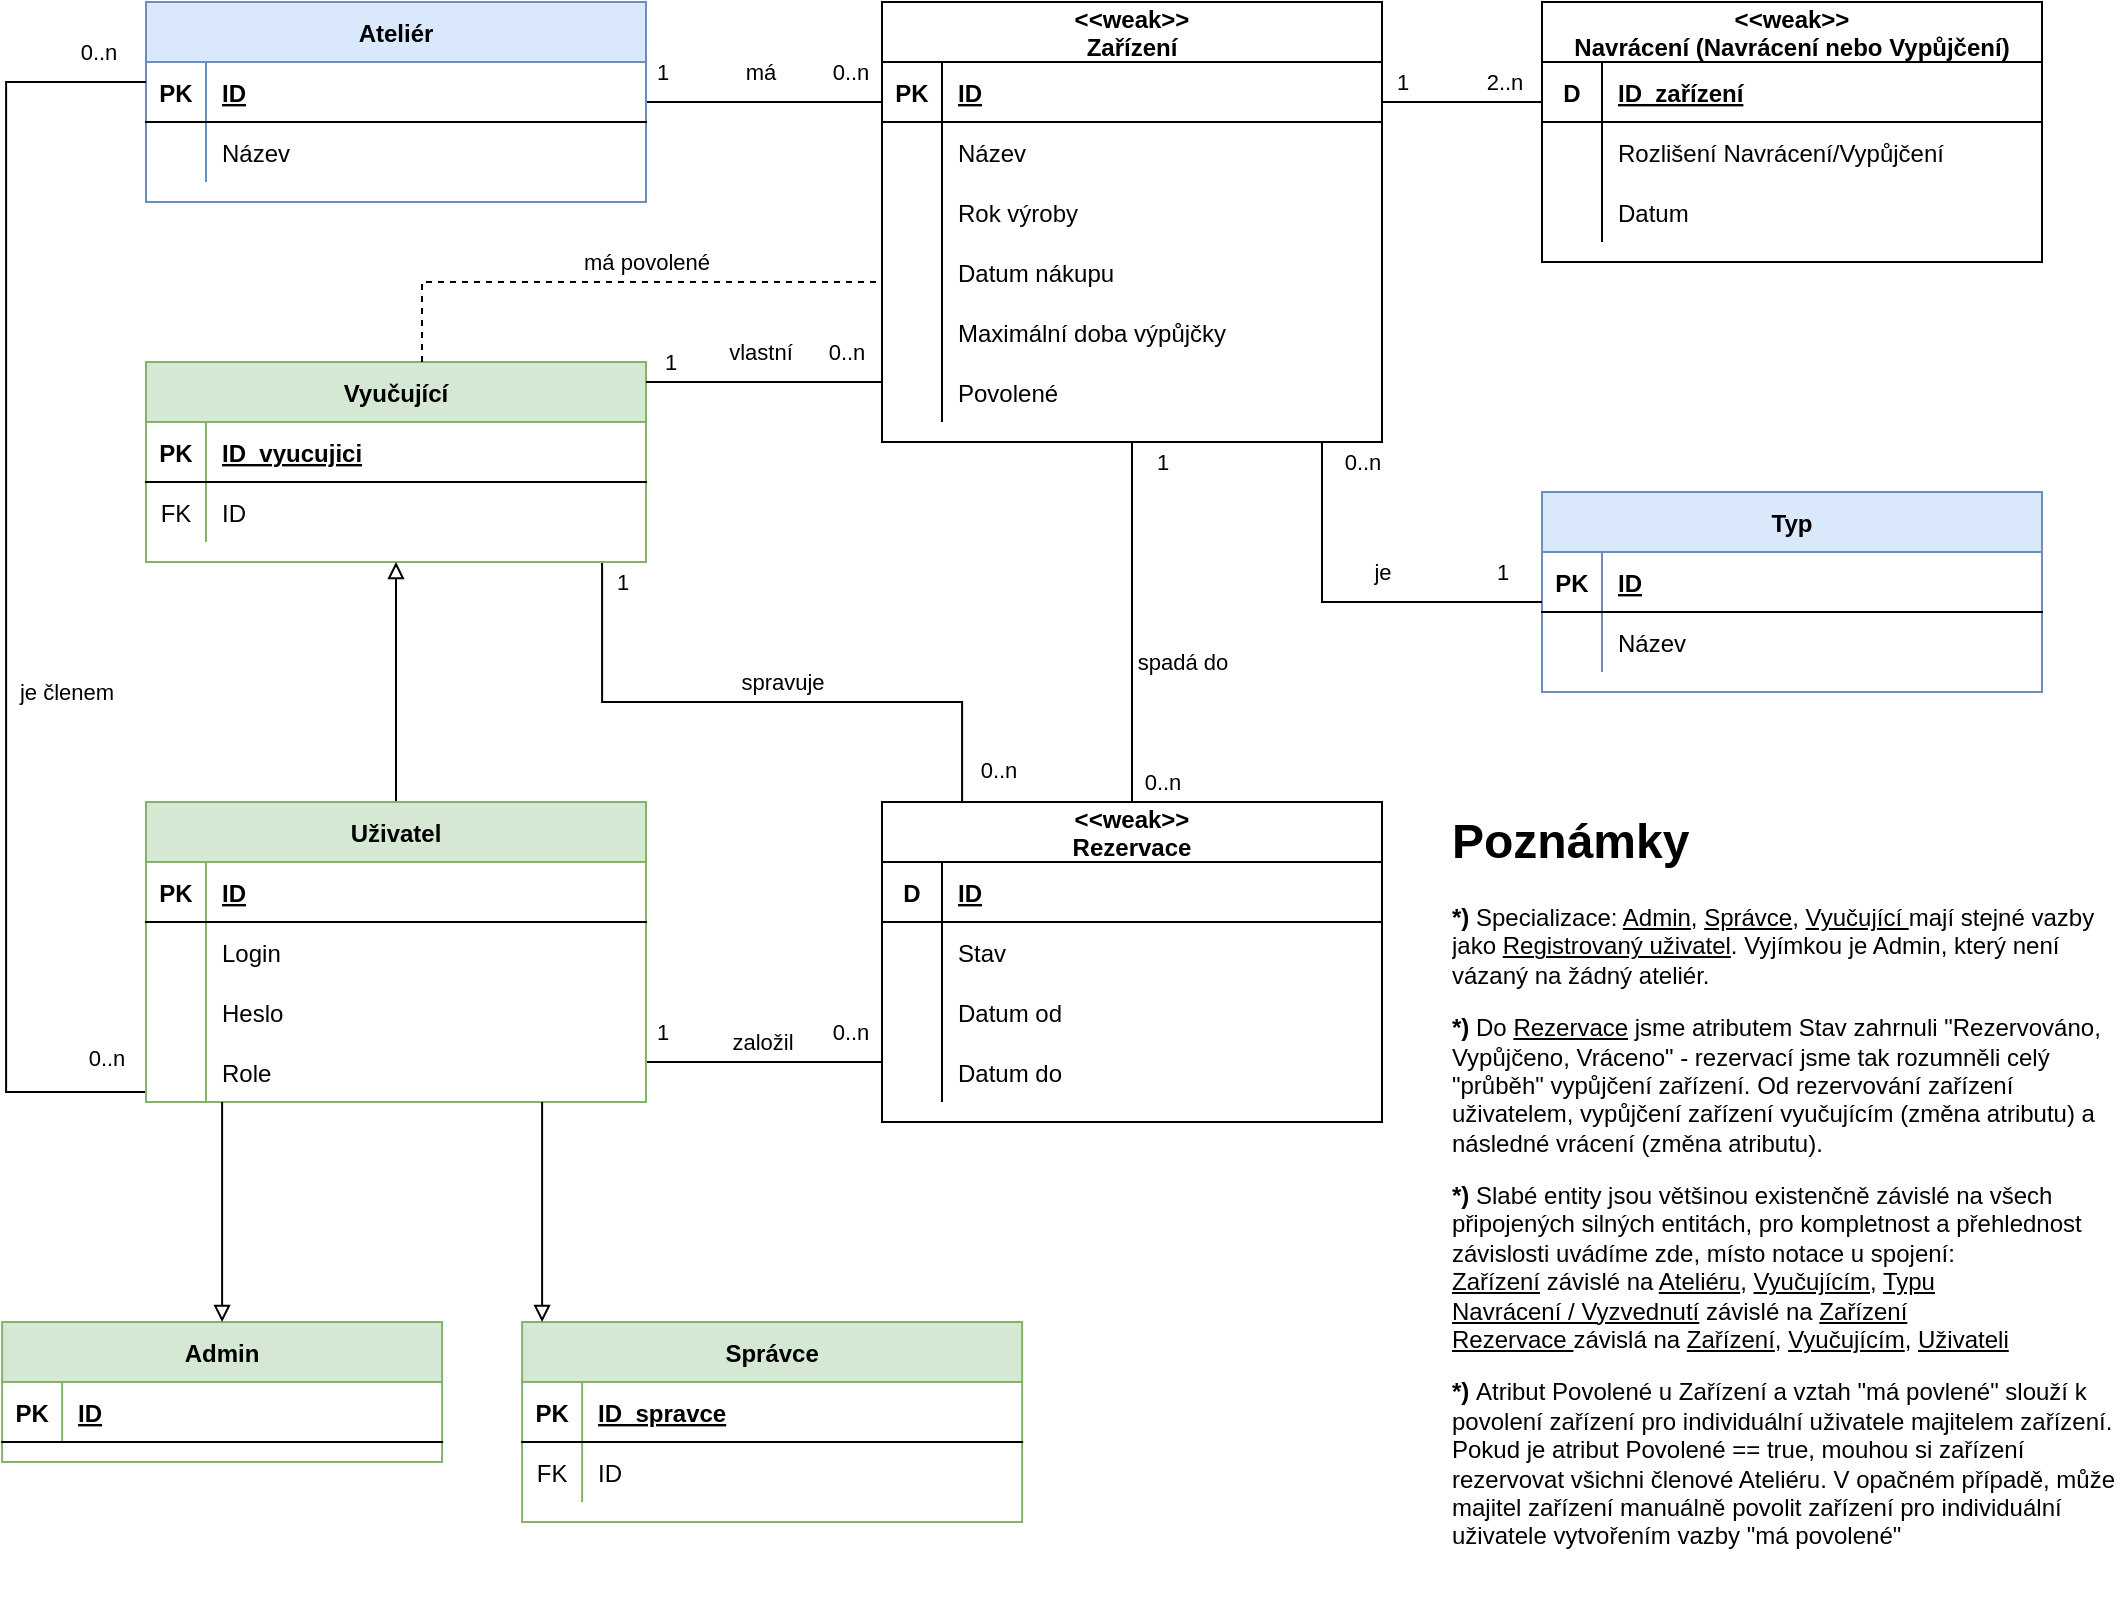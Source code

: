 <mxfile version="20.7.4" type="device" pages="2"><diagram id="R2lEEEUBdFMjLlhIrx00" name="ER Diagram"><mxGraphModel dx="1418" dy="828" grid="1" gridSize="10" guides="1" tooltips="1" connect="1" arrows="1" fold="1" page="1" pageScale="1" pageWidth="1100" pageHeight="850" math="0" shadow="0" extFonts="Permanent Marker^https://fonts.googleapis.com/css?family=Permanent+Marker"><root><mxCell id="0"/><mxCell id="1" parent="0"/><mxCell id="R9z5pihI-R_wJn7ileky-112" style="edgeStyle=orthogonalEdgeStyle;rounded=0;orthogonalLoop=1;jettySize=auto;html=1;exitX=0.5;exitY=1;exitDx=0;exitDy=0;entryX=0.5;entryY=0;entryDx=0;entryDy=0;strokeWidth=1;endArrow=none;endFill=0;" parent="1" source="C-vyLk0tnHw3VtMMgP7b-2" target="R9z5pihI-R_wJn7ileky-101" edge="1"><mxGeometry relative="1" as="geometry"/></mxCell><mxCell id="R9z5pihI-R_wJn7ileky-117" value="0..n" style="edgeLabel;html=1;align=center;verticalAlign=middle;resizable=0;points=[];" parent="R9z5pihI-R_wJn7ileky-112" vertex="1" connectable="0"><mxGeometry x="0.84" y="1" relative="1" as="geometry"><mxPoint x="14" y="4" as="offset"/></mxGeometry></mxCell><mxCell id="R9z5pihI-R_wJn7ileky-118" value="1" style="edgeLabel;html=1;align=center;verticalAlign=middle;resizable=0;points=[];" parent="R9z5pihI-R_wJn7ileky-112" vertex="1" connectable="0"><mxGeometry x="-0.846" y="-2" relative="1" as="geometry"><mxPoint x="17" y="-4" as="offset"/></mxGeometry></mxCell><mxCell id="A_ikiaf4Dx2wkaK_YdPO-51" value="spadá do" style="edgeLabel;html=1;align=center;verticalAlign=middle;resizable=0;points=[];" parent="R9z5pihI-R_wJn7ileky-112" vertex="1" connectable="0"><mxGeometry x="-0.144" y="2" relative="1" as="geometry"><mxPoint x="23" y="33" as="offset"/></mxGeometry></mxCell><mxCell id="C-vyLk0tnHw3VtMMgP7b-2" value="&lt;&lt;weak&gt;&gt;&#10;Zařízení" style="shape=table;startSize=30;container=1;collapsible=1;childLayout=tableLayout;fixedRows=1;rowLines=0;fontStyle=1;align=center;resizeLast=1;" parent="1" vertex="1"><mxGeometry x="460" y="20" width="250" height="220" as="geometry"/></mxCell><mxCell id="C-vyLk0tnHw3VtMMgP7b-3" value="" style="shape=partialRectangle;collapsible=0;dropTarget=0;pointerEvents=0;fillColor=none;points=[[0,0.5],[1,0.5]];portConstraint=eastwest;top=0;left=0;right=0;bottom=1;" parent="C-vyLk0tnHw3VtMMgP7b-2" vertex="1"><mxGeometry y="30" width="250" height="30" as="geometry"/></mxCell><mxCell id="C-vyLk0tnHw3VtMMgP7b-4" value="PK" style="shape=partialRectangle;overflow=hidden;connectable=0;fillColor=none;top=0;left=0;bottom=0;right=0;fontStyle=1;" parent="C-vyLk0tnHw3VtMMgP7b-3" vertex="1"><mxGeometry width="30" height="30" as="geometry"><mxRectangle width="30" height="30" as="alternateBounds"/></mxGeometry></mxCell><mxCell id="C-vyLk0tnHw3VtMMgP7b-5" value="ID" style="shape=partialRectangle;overflow=hidden;connectable=0;fillColor=none;top=0;left=0;bottom=0;right=0;align=left;spacingLeft=6;fontStyle=5;" parent="C-vyLk0tnHw3VtMMgP7b-3" vertex="1"><mxGeometry x="30" width="220" height="30" as="geometry"><mxRectangle width="220" height="30" as="alternateBounds"/></mxGeometry></mxCell><mxCell id="C-vyLk0tnHw3VtMMgP7b-6" value="" style="shape=partialRectangle;collapsible=0;dropTarget=0;pointerEvents=0;fillColor=none;points=[[0,0.5],[1,0.5]];portConstraint=eastwest;top=0;left=0;right=0;bottom=0;" parent="C-vyLk0tnHw3VtMMgP7b-2" vertex="1"><mxGeometry y="60" width="250" height="30" as="geometry"/></mxCell><mxCell id="C-vyLk0tnHw3VtMMgP7b-7" value="" style="shape=partialRectangle;overflow=hidden;connectable=0;fillColor=none;top=0;left=0;bottom=0;right=0;" parent="C-vyLk0tnHw3VtMMgP7b-6" vertex="1"><mxGeometry width="30" height="30" as="geometry"><mxRectangle width="30" height="30" as="alternateBounds"/></mxGeometry></mxCell><mxCell id="C-vyLk0tnHw3VtMMgP7b-8" value="Název" style="shape=partialRectangle;overflow=hidden;connectable=0;fillColor=none;top=0;left=0;bottom=0;right=0;align=left;spacingLeft=6;" parent="C-vyLk0tnHw3VtMMgP7b-6" vertex="1"><mxGeometry x="30" width="220" height="30" as="geometry"><mxRectangle width="220" height="30" as="alternateBounds"/></mxGeometry></mxCell><mxCell id="R9z5pihI-R_wJn7ileky-7" value="" style="shape=partialRectangle;collapsible=0;dropTarget=0;pointerEvents=0;fillColor=none;points=[[0,0.5],[1,0.5]];portConstraint=eastwest;top=0;left=0;right=0;bottom=0;" parent="C-vyLk0tnHw3VtMMgP7b-2" vertex="1"><mxGeometry y="90" width="250" height="30" as="geometry"/></mxCell><mxCell id="R9z5pihI-R_wJn7ileky-8" value="" style="shape=partialRectangle;overflow=hidden;connectable=0;fillColor=none;top=0;left=0;bottom=0;right=0;" parent="R9z5pihI-R_wJn7ileky-7" vertex="1"><mxGeometry width="30" height="30" as="geometry"><mxRectangle width="30" height="30" as="alternateBounds"/></mxGeometry></mxCell><mxCell id="R9z5pihI-R_wJn7ileky-9" value="Rok výroby" style="shape=partialRectangle;overflow=hidden;connectable=0;fillColor=none;top=0;left=0;bottom=0;right=0;align=left;spacingLeft=6;" parent="R9z5pihI-R_wJn7ileky-7" vertex="1"><mxGeometry x="30" width="220" height="30" as="geometry"><mxRectangle width="220" height="30" as="alternateBounds"/></mxGeometry></mxCell><mxCell id="R9z5pihI-R_wJn7ileky-10" value="" style="shape=partialRectangle;collapsible=0;dropTarget=0;pointerEvents=0;fillColor=none;points=[[0,0.5],[1,0.5]];portConstraint=eastwest;top=0;left=0;right=0;bottom=0;" parent="C-vyLk0tnHw3VtMMgP7b-2" vertex="1"><mxGeometry y="120" width="250" height="30" as="geometry"/></mxCell><mxCell id="R9z5pihI-R_wJn7ileky-11" value="" style="shape=partialRectangle;overflow=hidden;connectable=0;fillColor=none;top=0;left=0;bottom=0;right=0;" parent="R9z5pihI-R_wJn7ileky-10" vertex="1"><mxGeometry width="30" height="30" as="geometry"><mxRectangle width="30" height="30" as="alternateBounds"/></mxGeometry></mxCell><mxCell id="R9z5pihI-R_wJn7ileky-12" value="Datum nákupu" style="shape=partialRectangle;overflow=hidden;connectable=0;fillColor=none;top=0;left=0;bottom=0;right=0;align=left;spacingLeft=6;" parent="R9z5pihI-R_wJn7ileky-10" vertex="1"><mxGeometry x="30" width="220" height="30" as="geometry"><mxRectangle width="220" height="30" as="alternateBounds"/></mxGeometry></mxCell><mxCell id="R9z5pihI-R_wJn7ileky-34" value="" style="shape=partialRectangle;collapsible=0;dropTarget=0;pointerEvents=0;fillColor=none;points=[[0,0.5],[1,0.5]];portConstraint=eastwest;top=0;left=0;right=0;bottom=0;" parent="C-vyLk0tnHw3VtMMgP7b-2" vertex="1"><mxGeometry y="150" width="250" height="30" as="geometry"/></mxCell><mxCell id="R9z5pihI-R_wJn7ileky-35" value="" style="shape=partialRectangle;overflow=hidden;connectable=0;fillColor=none;top=0;left=0;bottom=0;right=0;" parent="R9z5pihI-R_wJn7ileky-34" vertex="1"><mxGeometry width="30" height="30" as="geometry"><mxRectangle width="30" height="30" as="alternateBounds"/></mxGeometry></mxCell><mxCell id="R9z5pihI-R_wJn7ileky-36" value="Maximální doba výpůjčky" style="shape=partialRectangle;overflow=hidden;connectable=0;fillColor=none;top=0;left=0;bottom=0;right=0;align=left;spacingLeft=6;" parent="R9z5pihI-R_wJn7ileky-34" vertex="1"><mxGeometry x="30" width="220" height="30" as="geometry"><mxRectangle width="220" height="30" as="alternateBounds"/></mxGeometry></mxCell><mxCell id="HppUXb-gnlC_yxUklOdy-4" value="" style="shape=partialRectangle;collapsible=0;dropTarget=0;pointerEvents=0;fillColor=none;points=[[0,0.5],[1,0.5]];portConstraint=eastwest;top=0;left=0;right=0;bottom=0;" parent="C-vyLk0tnHw3VtMMgP7b-2" vertex="1"><mxGeometry y="180" width="250" height="30" as="geometry"/></mxCell><mxCell id="HppUXb-gnlC_yxUklOdy-5" value="" style="shape=partialRectangle;overflow=hidden;connectable=0;fillColor=none;top=0;left=0;bottom=0;right=0;" parent="HppUXb-gnlC_yxUklOdy-4" vertex="1"><mxGeometry width="30" height="30" as="geometry"><mxRectangle width="30" height="30" as="alternateBounds"/></mxGeometry></mxCell><mxCell id="HppUXb-gnlC_yxUklOdy-6" value="Povolené" style="shape=partialRectangle;overflow=hidden;connectable=0;fillColor=none;top=0;left=0;bottom=0;right=0;align=left;spacingLeft=6;" parent="HppUXb-gnlC_yxUklOdy-4" vertex="1"><mxGeometry x="30" width="220" height="30" as="geometry"><mxRectangle width="220" height="30" as="alternateBounds"/></mxGeometry></mxCell><mxCell id="C-vyLk0tnHw3VtMMgP7b-13" value="Typ" style="shape=table;startSize=30;container=1;collapsible=1;childLayout=tableLayout;fixedRows=1;rowLines=0;fontStyle=1;align=center;resizeLast=1;fillColor=#dae8fc;strokeColor=#6c8ebf;" parent="1" vertex="1"><mxGeometry x="790" y="265" width="250" height="100" as="geometry"/></mxCell><mxCell id="C-vyLk0tnHw3VtMMgP7b-14" value="" style="shape=partialRectangle;collapsible=0;dropTarget=0;pointerEvents=0;fillColor=none;points=[[0,0.5],[1,0.5]];portConstraint=eastwest;top=0;left=0;right=0;bottom=1;" parent="C-vyLk0tnHw3VtMMgP7b-13" vertex="1"><mxGeometry y="30" width="250" height="30" as="geometry"/></mxCell><mxCell id="C-vyLk0tnHw3VtMMgP7b-15" value="PK" style="shape=partialRectangle;overflow=hidden;connectable=0;fillColor=none;top=0;left=0;bottom=0;right=0;fontStyle=1;" parent="C-vyLk0tnHw3VtMMgP7b-14" vertex="1"><mxGeometry width="30" height="30" as="geometry"><mxRectangle width="30" height="30" as="alternateBounds"/></mxGeometry></mxCell><mxCell id="C-vyLk0tnHw3VtMMgP7b-16" value="ID" style="shape=partialRectangle;overflow=hidden;connectable=0;fillColor=none;top=0;left=0;bottom=0;right=0;align=left;spacingLeft=6;fontStyle=5;" parent="C-vyLk0tnHw3VtMMgP7b-14" vertex="1"><mxGeometry x="30" width="220" height="30" as="geometry"><mxRectangle width="220" height="30" as="alternateBounds"/></mxGeometry></mxCell><mxCell id="C-vyLk0tnHw3VtMMgP7b-17" value="" style="shape=partialRectangle;collapsible=0;dropTarget=0;pointerEvents=0;fillColor=none;points=[[0,0.5],[1,0.5]];portConstraint=eastwest;top=0;left=0;right=0;bottom=0;" parent="C-vyLk0tnHw3VtMMgP7b-13" vertex="1"><mxGeometry y="60" width="250" height="30" as="geometry"/></mxCell><mxCell id="C-vyLk0tnHw3VtMMgP7b-18" value="" style="shape=partialRectangle;overflow=hidden;connectable=0;fillColor=none;top=0;left=0;bottom=0;right=0;" parent="C-vyLk0tnHw3VtMMgP7b-17" vertex="1"><mxGeometry width="30" height="30" as="geometry"><mxRectangle width="30" height="30" as="alternateBounds"/></mxGeometry></mxCell><mxCell id="C-vyLk0tnHw3VtMMgP7b-19" value="Název" style="shape=partialRectangle;overflow=hidden;connectable=0;fillColor=none;top=0;left=0;bottom=0;right=0;align=left;spacingLeft=6;" parent="C-vyLk0tnHw3VtMMgP7b-17" vertex="1"><mxGeometry x="30" width="220" height="30" as="geometry"><mxRectangle width="220" height="30" as="alternateBounds"/></mxGeometry></mxCell><mxCell id="R9z5pihI-R_wJn7ileky-62" style="edgeStyle=orthogonalEdgeStyle;rounded=0;orthogonalLoop=1;jettySize=auto;html=1;endArrow=none;endFill=0;" parent="1" source="C-vyLk0tnHw3VtMMgP7b-23" target="C-vyLk0tnHw3VtMMgP7b-2" edge="1"><mxGeometry relative="1" as="geometry"><Array as="points"><mxPoint x="460.06" y="70"/><mxPoint x="460.06" y="70"/></Array></mxGeometry></mxCell><mxCell id="R9z5pihI-R_wJn7ileky-63" value="má" style="edgeLabel;html=1;align=center;verticalAlign=middle;resizable=0;points=[];" parent="R9z5pihI-R_wJn7ileky-62" vertex="1" connectable="0"><mxGeometry x="-0.172" y="1" relative="1" as="geometry"><mxPoint x="8" y="-14" as="offset"/></mxGeometry></mxCell><mxCell id="R9z5pihI-R_wJn7ileky-64" value="1" style="edgeLabel;html=1;align=center;verticalAlign=middle;resizable=0;points=[];" parent="R9z5pihI-R_wJn7ileky-62" vertex="1" connectable="0"><mxGeometry x="-0.867" y="-1" relative="1" as="geometry"><mxPoint y="-16" as="offset"/></mxGeometry></mxCell><mxCell id="R9z5pihI-R_wJn7ileky-65" value="0..n" style="edgeLabel;html=1;align=center;verticalAlign=middle;resizable=0;points=[];" parent="R9z5pihI-R_wJn7ileky-62" vertex="1" connectable="0"><mxGeometry x="0.856" relative="1" as="geometry"><mxPoint x="-8" y="-15" as="offset"/></mxGeometry></mxCell><mxCell id="C-vyLk0tnHw3VtMMgP7b-23" value="Ateliér" style="shape=table;startSize=30;container=1;collapsible=1;childLayout=tableLayout;fixedRows=1;rowLines=0;fontStyle=1;align=center;resizeLast=1;fillColor=#dae8fc;strokeColor=#6c8ebf;" parent="1" vertex="1"><mxGeometry x="92" y="20" width="250" height="100" as="geometry"/></mxCell><mxCell id="C-vyLk0tnHw3VtMMgP7b-24" value="" style="shape=partialRectangle;collapsible=0;dropTarget=0;pointerEvents=0;fillColor=none;points=[[0,0.5],[1,0.5]];portConstraint=eastwest;top=0;left=0;right=0;bottom=1;" parent="C-vyLk0tnHw3VtMMgP7b-23" vertex="1"><mxGeometry y="30" width="250" height="30" as="geometry"/></mxCell><mxCell id="C-vyLk0tnHw3VtMMgP7b-25" value="PK" style="shape=partialRectangle;overflow=hidden;connectable=0;fillColor=none;top=0;left=0;bottom=0;right=0;fontStyle=1;" parent="C-vyLk0tnHw3VtMMgP7b-24" vertex="1"><mxGeometry width="30" height="30" as="geometry"><mxRectangle width="30" height="30" as="alternateBounds"/></mxGeometry></mxCell><mxCell id="C-vyLk0tnHw3VtMMgP7b-26" value="ID" style="shape=partialRectangle;overflow=hidden;connectable=0;fillColor=none;top=0;left=0;bottom=0;right=0;align=left;spacingLeft=6;fontStyle=5;" parent="C-vyLk0tnHw3VtMMgP7b-24" vertex="1"><mxGeometry x="30" width="220" height="30" as="geometry"><mxRectangle width="220" height="30" as="alternateBounds"/></mxGeometry></mxCell><mxCell id="C-vyLk0tnHw3VtMMgP7b-27" value="" style="shape=partialRectangle;collapsible=0;dropTarget=0;pointerEvents=0;fillColor=none;points=[[0,0.5],[1,0.5]];portConstraint=eastwest;top=0;left=0;right=0;bottom=0;" parent="C-vyLk0tnHw3VtMMgP7b-23" vertex="1"><mxGeometry y="60" width="250" height="30" as="geometry"/></mxCell><mxCell id="C-vyLk0tnHw3VtMMgP7b-28" value="" style="shape=partialRectangle;overflow=hidden;connectable=0;fillColor=none;top=0;left=0;bottom=0;right=0;" parent="C-vyLk0tnHw3VtMMgP7b-27" vertex="1"><mxGeometry width="30" height="30" as="geometry"><mxRectangle width="30" height="30" as="alternateBounds"/></mxGeometry></mxCell><mxCell id="C-vyLk0tnHw3VtMMgP7b-29" value="Název" style="shape=partialRectangle;overflow=hidden;connectable=0;fillColor=none;top=0;left=0;bottom=0;right=0;align=left;spacingLeft=6;" parent="C-vyLk0tnHw3VtMMgP7b-27" vertex="1"><mxGeometry x="30" width="220" height="30" as="geometry"><mxRectangle width="220" height="30" as="alternateBounds"/></mxGeometry></mxCell><mxCell id="R9z5pihI-R_wJn7ileky-119" style="edgeStyle=orthogonalEdgeStyle;rounded=0;orthogonalLoop=1;jettySize=auto;html=1;strokeWidth=1;endArrow=none;endFill=0;" parent="1" source="A_ikiaf4Dx2wkaK_YdPO-13" target="C-vyLk0tnHw3VtMMgP7b-23" edge="1"><mxGeometry relative="1" as="geometry"><Array as="points"><mxPoint x="22.06" y="565"/><mxPoint x="22.06" y="60"/></Array></mxGeometry></mxCell><mxCell id="R9z5pihI-R_wJn7ileky-128" value="&lt;div style=&quot;text-align: start;&quot;&gt;&lt;font face=&quot;monospace&quot; color=&quot;rgba(0, 0, 0, 0)&quot;&gt;&lt;span style=&quot;font-size: 0px; background-color: rgb(251, 251, 251);&quot;&gt;je&amp;nbsp;&lt;/span&gt;&lt;/font&gt;&lt;/div&gt;" style="edgeLabel;html=1;align=center;verticalAlign=middle;resizable=0;points=[];" parent="R9z5pihI-R_wJn7ileky-119" vertex="1" connectable="0"><mxGeometry x="-0.454" y="2" relative="1" as="geometry"><mxPoint as="offset"/></mxGeometry></mxCell><mxCell id="R9z5pihI-R_wJn7ileky-129" value="je členem" style="edgeLabel;html=1;align=center;verticalAlign=middle;resizable=0;points=[];" parent="R9z5pihI-R_wJn7ileky-119" vertex="1" connectable="0"><mxGeometry x="-0.469" y="-1" relative="1" as="geometry"><mxPoint x="29" y="-99" as="offset"/></mxGeometry></mxCell><mxCell id="R9z5pihI-R_wJn7ileky-130" value="0..n" style="edgeLabel;html=1;align=center;verticalAlign=middle;resizable=0;points=[];" parent="R9z5pihI-R_wJn7ileky-119" vertex="1" connectable="0"><mxGeometry x="0.915" y="1" relative="1" as="geometry"><mxPoint x="3" y="-14" as="offset"/></mxGeometry></mxCell><mxCell id="R9z5pihI-R_wJn7ileky-132" value="0..n" style="edgeLabel;html=1;align=center;verticalAlign=middle;resizable=0;points=[];" parent="R9z5pihI-R_wJn7ileky-119" vertex="1" connectable="0"><mxGeometry x="-0.953" y="-2" relative="1" as="geometry"><mxPoint x="-5" y="-15" as="offset"/></mxGeometry></mxCell><mxCell id="R9z5pihI-R_wJn7ileky-66" style="edgeStyle=orthogonalEdgeStyle;rounded=0;orthogonalLoop=1;jettySize=auto;html=1;endArrow=none;endFill=0;" parent="1" source="C-vyLk0tnHw3VtMMgP7b-2" target="C-vyLk0tnHw3VtMMgP7b-13" edge="1"><mxGeometry relative="1" as="geometry"><Array as="points"><mxPoint x="680" y="320"/></Array></mxGeometry></mxCell><mxCell id="R9z5pihI-R_wJn7ileky-67" value="je" style="edgeLabel;html=1;align=center;verticalAlign=middle;resizable=0;points=[];" parent="R9z5pihI-R_wJn7ileky-66" vertex="1" connectable="0"><mxGeometry x="0.267" y="1" relative="1" as="geometry"><mxPoint x="-11" y="-14" as="offset"/></mxGeometry></mxCell><mxCell id="R9z5pihI-R_wJn7ileky-68" value="0..n" style="edgeLabel;html=1;align=center;verticalAlign=middle;resizable=0;points=[];" parent="R9z5pihI-R_wJn7ileky-66" vertex="1" connectable="0"><mxGeometry x="-0.88" y="1" relative="1" as="geometry"><mxPoint x="19" y="-2" as="offset"/></mxGeometry></mxCell><mxCell id="R9z5pihI-R_wJn7ileky-69" value="1" style="edgeLabel;html=1;align=center;verticalAlign=middle;resizable=0;points=[];" parent="R9z5pihI-R_wJn7ileky-66" vertex="1" connectable="0"><mxGeometry x="0.672" y="1" relative="1" as="geometry"><mxPoint x="11" y="-14" as="offset"/></mxGeometry></mxCell><mxCell id="R9z5pihI-R_wJn7ileky-113" style="edgeStyle=orthogonalEdgeStyle;rounded=0;orthogonalLoop=1;jettySize=auto;html=1;strokeWidth=1;endArrow=none;endFill=0;" parent="1" source="R9z5pihI-R_wJn7ileky-71" target="R9z5pihI-R_wJn7ileky-101" edge="1"><mxGeometry relative="1" as="geometry"><Array as="points"><mxPoint x="320.06" y="370"/><mxPoint x="500.06" y="370"/></Array></mxGeometry></mxCell><mxCell id="R9z5pihI-R_wJn7ileky-114" value="spravuje" style="edgeLabel;html=1;align=center;verticalAlign=middle;resizable=0;points=[];" parent="R9z5pihI-R_wJn7ileky-113" vertex="1" connectable="0"><mxGeometry x="-0.04" y="-1" relative="1" as="geometry"><mxPoint x="16" y="-11" as="offset"/></mxGeometry></mxCell><mxCell id="R9z5pihI-R_wJn7ileky-115" value="1" style="edgeLabel;html=1;align=center;verticalAlign=middle;resizable=0;points=[];" parent="R9z5pihI-R_wJn7ileky-113" vertex="1" connectable="0"><mxGeometry x="-0.943" y="1" relative="1" as="geometry"><mxPoint x="9" y="1" as="offset"/></mxGeometry></mxCell><mxCell id="R9z5pihI-R_wJn7ileky-116" value="0..n" style="edgeLabel;html=1;align=center;verticalAlign=middle;resizable=0;points=[];" parent="R9z5pihI-R_wJn7ileky-113" vertex="1" connectable="0"><mxGeometry x="0.962" relative="1" as="geometry"><mxPoint x="18" y="-11" as="offset"/></mxGeometry></mxCell><mxCell id="R9z5pihI-R_wJn7ileky-71" value="Vyučující" style="shape=table;startSize=30;container=1;collapsible=1;childLayout=tableLayout;fixedRows=1;rowLines=0;fontStyle=1;align=center;resizeLast=1;fillColor=#d5e8d4;strokeColor=#82b366;" parent="1" vertex="1"><mxGeometry x="92" y="200" width="250" height="100" as="geometry"/></mxCell><mxCell id="R9z5pihI-R_wJn7ileky-72" value="" style="shape=partialRectangle;collapsible=0;dropTarget=0;pointerEvents=0;fillColor=none;points=[[0,0.5],[1,0.5]];portConstraint=eastwest;top=0;left=0;right=0;bottom=1;" parent="R9z5pihI-R_wJn7ileky-71" vertex="1"><mxGeometry y="30" width="250" height="30" as="geometry"/></mxCell><mxCell id="R9z5pihI-R_wJn7ileky-73" value="PK" style="shape=partialRectangle;overflow=hidden;connectable=0;fillColor=none;top=0;left=0;bottom=0;right=0;fontStyle=1;" parent="R9z5pihI-R_wJn7ileky-72" vertex="1"><mxGeometry width="30" height="30" as="geometry"><mxRectangle width="30" height="30" as="alternateBounds"/></mxGeometry></mxCell><mxCell id="R9z5pihI-R_wJn7ileky-74" value="ID_vyucujici" style="shape=partialRectangle;overflow=hidden;connectable=0;fillColor=none;top=0;left=0;bottom=0;right=0;align=left;spacingLeft=6;fontStyle=5;" parent="R9z5pihI-R_wJn7ileky-72" vertex="1"><mxGeometry x="30" width="220" height="30" as="geometry"><mxRectangle width="220" height="30" as="alternateBounds"/></mxGeometry></mxCell><mxCell id="A_ikiaf4Dx2wkaK_YdPO-17" value="" style="shape=partialRectangle;collapsible=0;dropTarget=0;pointerEvents=0;fillColor=none;points=[[0,0.5],[1,0.5]];portConstraint=eastwest;top=0;left=0;right=0;bottom=0;" parent="R9z5pihI-R_wJn7ileky-71" vertex="1"><mxGeometry y="60" width="250" height="30" as="geometry"/></mxCell><mxCell id="A_ikiaf4Dx2wkaK_YdPO-18" value="FK" style="shape=partialRectangle;overflow=hidden;connectable=0;fillColor=none;top=0;left=0;bottom=0;right=0;" parent="A_ikiaf4Dx2wkaK_YdPO-17" vertex="1"><mxGeometry width="30" height="30" as="geometry"><mxRectangle width="30" height="30" as="alternateBounds"/></mxGeometry></mxCell><mxCell id="A_ikiaf4Dx2wkaK_YdPO-19" value="ID" style="shape=partialRectangle;overflow=hidden;connectable=0;fillColor=none;top=0;left=0;bottom=0;right=0;align=left;spacingLeft=6;" parent="A_ikiaf4Dx2wkaK_YdPO-17" vertex="1"><mxGeometry x="30" width="220" height="30" as="geometry"><mxRectangle width="220" height="30" as="alternateBounds"/></mxGeometry></mxCell><mxCell id="R9z5pihI-R_wJn7ileky-85" style="edgeStyle=orthogonalEdgeStyle;rounded=0;orthogonalLoop=1;jettySize=auto;html=1;endArrow=block;endFill=0;strokeWidth=1;" parent="1" source="A_ikiaf4Dx2wkaK_YdPO-13" target="R9z5pihI-R_wJn7ileky-71" edge="1"><mxGeometry x="-1" y="115" relative="1" as="geometry"><mxPoint x="227" y="595" as="sourcePoint"/><mxPoint x="227" y="545" as="targetPoint"/><mxPoint x="105" y="115" as="offset"/></mxGeometry></mxCell><mxCell id="R9z5pihI-R_wJn7ileky-86" style="edgeStyle=orthogonalEdgeStyle;rounded=0;orthogonalLoop=1;jettySize=auto;html=1;strokeWidth=1;endArrow=none;endFill=0;" parent="1" source="R9z5pihI-R_wJn7ileky-71" target="C-vyLk0tnHw3VtMMgP7b-2" edge="1"><mxGeometry relative="1" as="geometry"><Array as="points"><mxPoint x="450.06" y="210"/><mxPoint x="450.06" y="210"/></Array></mxGeometry></mxCell><mxCell id="R9z5pihI-R_wJn7ileky-87" value="vlastní" style="edgeLabel;html=1;align=center;verticalAlign=middle;resizable=0;points=[];" parent="R9z5pihI-R_wJn7ileky-86" vertex="1" connectable="0"><mxGeometry x="0.131" relative="1" as="geometry"><mxPoint x="-10" y="-15" as="offset"/></mxGeometry></mxCell><mxCell id="R9z5pihI-R_wJn7ileky-88" value="0..n" style="edgeLabel;html=1;align=center;verticalAlign=middle;resizable=0;points=[];" parent="R9z5pihI-R_wJn7ileky-86" vertex="1" connectable="0"><mxGeometry x="0.835" relative="1" as="geometry"><mxPoint x="-9" y="-15" as="offset"/></mxGeometry></mxCell><mxCell id="R9z5pihI-R_wJn7ileky-89" value="1" style="edgeLabel;html=1;align=center;verticalAlign=middle;resizable=0;points=[];" parent="R9z5pihI-R_wJn7ileky-86" vertex="1" connectable="0"><mxGeometry x="-0.883" y="2" relative="1" as="geometry"><mxPoint x="5" y="-8" as="offset"/></mxGeometry></mxCell><mxCell id="R9z5pihI-R_wJn7ileky-101" value="&lt;&lt;weak&gt;&gt;&#10;Rezervace" style="shape=table;startSize=30;container=1;collapsible=1;childLayout=tableLayout;fixedRows=1;rowLines=0;fontStyle=1;align=center;resizeLast=1;" parent="1" vertex="1"><mxGeometry x="460" y="420" width="250" height="160" as="geometry"/></mxCell><mxCell id="R9z5pihI-R_wJn7ileky-102" value="" style="shape=partialRectangle;collapsible=0;dropTarget=0;pointerEvents=0;fillColor=none;points=[[0,0.5],[1,0.5]];portConstraint=eastwest;top=0;left=0;right=0;bottom=1;" parent="R9z5pihI-R_wJn7ileky-101" vertex="1"><mxGeometry y="30" width="250" height="30" as="geometry"/></mxCell><mxCell id="R9z5pihI-R_wJn7ileky-103" value="D" style="shape=partialRectangle;overflow=hidden;connectable=0;fillColor=none;top=0;left=0;bottom=0;right=0;fontStyle=1;" parent="R9z5pihI-R_wJn7ileky-102" vertex="1"><mxGeometry width="30" height="30" as="geometry"><mxRectangle width="30" height="30" as="alternateBounds"/></mxGeometry></mxCell><mxCell id="R9z5pihI-R_wJn7ileky-104" value="ID" style="shape=partialRectangle;overflow=hidden;connectable=0;fillColor=none;top=0;left=0;bottom=0;right=0;align=left;spacingLeft=6;fontStyle=5;" parent="R9z5pihI-R_wJn7ileky-102" vertex="1"><mxGeometry x="30" width="220" height="30" as="geometry"><mxRectangle width="220" height="30" as="alternateBounds"/></mxGeometry></mxCell><mxCell id="R9z5pihI-R_wJn7ileky-105" value="" style="shape=partialRectangle;collapsible=0;dropTarget=0;pointerEvents=0;fillColor=none;points=[[0,0.5],[1,0.5]];portConstraint=eastwest;top=0;left=0;right=0;bottom=0;" parent="R9z5pihI-R_wJn7ileky-101" vertex="1"><mxGeometry y="60" width="250" height="30" as="geometry"/></mxCell><mxCell id="R9z5pihI-R_wJn7ileky-106" value="" style="shape=partialRectangle;overflow=hidden;connectable=0;fillColor=none;top=0;left=0;bottom=0;right=0;" parent="R9z5pihI-R_wJn7ileky-105" vertex="1"><mxGeometry width="30" height="30" as="geometry"><mxRectangle width="30" height="30" as="alternateBounds"/></mxGeometry></mxCell><mxCell id="R9z5pihI-R_wJn7ileky-107" value="Stav" style="shape=partialRectangle;overflow=hidden;connectable=0;fillColor=none;top=0;left=0;bottom=0;right=0;align=left;spacingLeft=6;" parent="R9z5pihI-R_wJn7ileky-105" vertex="1"><mxGeometry x="30" width="220" height="30" as="geometry"><mxRectangle width="220" height="30" as="alternateBounds"/></mxGeometry></mxCell><mxCell id="R9z5pihI-R_wJn7ileky-133" value="" style="shape=partialRectangle;collapsible=0;dropTarget=0;pointerEvents=0;fillColor=none;points=[[0,0.5],[1,0.5]];portConstraint=eastwest;top=0;left=0;right=0;bottom=0;" parent="R9z5pihI-R_wJn7ileky-101" vertex="1"><mxGeometry y="90" width="250" height="30" as="geometry"/></mxCell><mxCell id="R9z5pihI-R_wJn7ileky-134" value="" style="shape=partialRectangle;overflow=hidden;connectable=0;fillColor=none;top=0;left=0;bottom=0;right=0;" parent="R9z5pihI-R_wJn7ileky-133" vertex="1"><mxGeometry width="30" height="30" as="geometry"><mxRectangle width="30" height="30" as="alternateBounds"/></mxGeometry></mxCell><mxCell id="R9z5pihI-R_wJn7ileky-135" value="Datum od" style="shape=partialRectangle;overflow=hidden;connectable=0;fillColor=none;top=0;left=0;bottom=0;right=0;align=left;spacingLeft=6;" parent="R9z5pihI-R_wJn7ileky-133" vertex="1"><mxGeometry x="30" width="220" height="30" as="geometry"><mxRectangle width="220" height="30" as="alternateBounds"/></mxGeometry></mxCell><mxCell id="R9z5pihI-R_wJn7ileky-136" value="" style="shape=partialRectangle;collapsible=0;dropTarget=0;pointerEvents=0;fillColor=none;points=[[0,0.5],[1,0.5]];portConstraint=eastwest;top=0;left=0;right=0;bottom=0;" parent="R9z5pihI-R_wJn7ileky-101" vertex="1"><mxGeometry y="120" width="250" height="30" as="geometry"/></mxCell><mxCell id="R9z5pihI-R_wJn7ileky-137" value="" style="shape=partialRectangle;overflow=hidden;connectable=0;fillColor=none;top=0;left=0;bottom=0;right=0;" parent="R9z5pihI-R_wJn7ileky-136" vertex="1"><mxGeometry width="30" height="30" as="geometry"><mxRectangle width="30" height="30" as="alternateBounds"/></mxGeometry></mxCell><mxCell id="R9z5pihI-R_wJn7ileky-138" value="Datum do" style="shape=partialRectangle;overflow=hidden;connectable=0;fillColor=none;top=0;left=0;bottom=0;right=0;align=left;spacingLeft=6;" parent="R9z5pihI-R_wJn7ileky-136" vertex="1"><mxGeometry x="30" width="220" height="30" as="geometry"><mxRectangle width="220" height="30" as="alternateBounds"/></mxGeometry></mxCell><mxCell id="R9z5pihI-R_wJn7ileky-108" style="edgeStyle=orthogonalEdgeStyle;rounded=0;orthogonalLoop=1;jettySize=auto;html=1;strokeWidth=1;endArrow=none;endFill=0;" parent="1" source="A_ikiaf4Dx2wkaK_YdPO-13" target="R9z5pihI-R_wJn7ileky-101" edge="1"><mxGeometry relative="1" as="geometry"><Array as="points"><mxPoint x="420.06" y="550"/><mxPoint x="420.06" y="550"/></Array></mxGeometry></mxCell><mxCell id="R9z5pihI-R_wJn7ileky-109" value="založil" style="edgeLabel;html=1;align=center;verticalAlign=middle;resizable=0;points=[];" parent="R9z5pihI-R_wJn7ileky-108" vertex="1" connectable="0"><mxGeometry x="0.045" y="-1" relative="1" as="geometry"><mxPoint x="-4" y="-11" as="offset"/></mxGeometry></mxCell><mxCell id="R9z5pihI-R_wJn7ileky-110" value="1" style="edgeLabel;html=1;align=center;verticalAlign=middle;resizable=0;points=[];" parent="R9z5pihI-R_wJn7ileky-108" vertex="1" connectable="0"><mxGeometry x="-0.931" y="2" relative="1" as="geometry"><mxPoint x="4" y="-13" as="offset"/></mxGeometry></mxCell><mxCell id="R9z5pihI-R_wJn7ileky-111" value="0..n" style="edgeLabel;html=1;align=center;verticalAlign=middle;resizable=0;points=[];" parent="R9z5pihI-R_wJn7ileky-108" vertex="1" connectable="0"><mxGeometry x="0.865" relative="1" as="geometry"><mxPoint x="-8" y="-15" as="offset"/></mxGeometry></mxCell><mxCell id="HppUXb-gnlC_yxUklOdy-7" value="&lt;&lt;weak&gt;&gt;&#10;Navrácení (Navrácení nebo Vypůjčení)" style="shape=table;startSize=30;container=1;collapsible=1;childLayout=tableLayout;fixedRows=1;rowLines=0;fontStyle=1;align=center;resizeLast=1;" parent="1" vertex="1"><mxGeometry x="790" y="20" width="250" height="130.0" as="geometry"/></mxCell><mxCell id="HppUXb-gnlC_yxUklOdy-8" value="" style="shape=partialRectangle;collapsible=0;dropTarget=0;pointerEvents=0;fillColor=none;points=[[0,0.5],[1,0.5]];portConstraint=eastwest;top=0;left=0;right=0;bottom=1;" parent="HppUXb-gnlC_yxUklOdy-7" vertex="1"><mxGeometry y="30" width="250" height="30" as="geometry"/></mxCell><mxCell id="HppUXb-gnlC_yxUklOdy-9" value="D" style="shape=partialRectangle;overflow=hidden;connectable=0;fillColor=none;top=0;left=0;bottom=0;right=0;fontStyle=1;" parent="HppUXb-gnlC_yxUklOdy-8" vertex="1"><mxGeometry width="30" height="30" as="geometry"><mxRectangle width="30" height="30" as="alternateBounds"/></mxGeometry></mxCell><mxCell id="HppUXb-gnlC_yxUklOdy-10" value="ID_zařízení" style="shape=partialRectangle;overflow=hidden;connectable=0;fillColor=none;top=0;left=0;bottom=0;right=0;align=left;spacingLeft=6;fontStyle=5;" parent="HppUXb-gnlC_yxUklOdy-8" vertex="1"><mxGeometry x="30" width="220" height="30" as="geometry"><mxRectangle width="220" height="30" as="alternateBounds"/></mxGeometry></mxCell><mxCell id="HppUXb-gnlC_yxUklOdy-11" value="" style="shape=partialRectangle;collapsible=0;dropTarget=0;pointerEvents=0;fillColor=none;points=[[0,0.5],[1,0.5]];portConstraint=eastwest;top=0;left=0;right=0;bottom=0;" parent="HppUXb-gnlC_yxUklOdy-7" vertex="1"><mxGeometry y="60" width="250" height="30" as="geometry"/></mxCell><mxCell id="HppUXb-gnlC_yxUklOdy-12" value="" style="shape=partialRectangle;overflow=hidden;connectable=0;fillColor=none;top=0;left=0;bottom=0;right=0;" parent="HppUXb-gnlC_yxUklOdy-11" vertex="1"><mxGeometry width="30" height="30" as="geometry"><mxRectangle width="30" height="30" as="alternateBounds"/></mxGeometry></mxCell><mxCell id="HppUXb-gnlC_yxUklOdy-13" value="Rozlišení Navrácení/Vypůjčení" style="shape=partialRectangle;overflow=hidden;connectable=0;fillColor=none;top=0;left=0;bottom=0;right=0;align=left;spacingLeft=6;" parent="HppUXb-gnlC_yxUklOdy-11" vertex="1"><mxGeometry x="30" width="220" height="30" as="geometry"><mxRectangle width="220" height="30" as="alternateBounds"/></mxGeometry></mxCell><mxCell id="HppUXb-gnlC_yxUklOdy-14" value="" style="shape=partialRectangle;collapsible=0;dropTarget=0;pointerEvents=0;fillColor=none;points=[[0,0.5],[1,0.5]];portConstraint=eastwest;top=0;left=0;right=0;bottom=0;" parent="HppUXb-gnlC_yxUklOdy-7" vertex="1"><mxGeometry y="90" width="250" height="30" as="geometry"/></mxCell><mxCell id="HppUXb-gnlC_yxUklOdy-15" value="" style="shape=partialRectangle;overflow=hidden;connectable=0;fillColor=none;top=0;left=0;bottom=0;right=0;" parent="HppUXb-gnlC_yxUklOdy-14" vertex="1"><mxGeometry width="30" height="30" as="geometry"><mxRectangle width="30" height="30" as="alternateBounds"/></mxGeometry></mxCell><mxCell id="HppUXb-gnlC_yxUklOdy-16" value="Datum" style="shape=partialRectangle;overflow=hidden;connectable=0;fillColor=none;top=0;left=0;bottom=0;right=0;align=left;spacingLeft=6;" parent="HppUXb-gnlC_yxUklOdy-14" vertex="1"><mxGeometry x="30" width="220" height="30" as="geometry"><mxRectangle width="220" height="30" as="alternateBounds"/></mxGeometry></mxCell><mxCell id="HppUXb-gnlC_yxUklOdy-20" style="edgeStyle=orthogonalEdgeStyle;rounded=0;orthogonalLoop=1;jettySize=auto;html=1;endArrow=none;endFill=0;" parent="1" source="HppUXb-gnlC_yxUklOdy-7" target="C-vyLk0tnHw3VtMMgP7b-2" edge="1"><mxGeometry relative="1" as="geometry"><Array as="points"><mxPoint x="750" y="70"/><mxPoint x="750" y="70"/></Array></mxGeometry></mxCell><mxCell id="HppUXb-gnlC_yxUklOdy-21" value="2..n" style="edgeLabel;html=1;align=center;verticalAlign=middle;resizable=0;points=[];" parent="HppUXb-gnlC_yxUklOdy-20" vertex="1" connectable="0"><mxGeometry x="0.838" y="-1" relative="1" as="geometry"><mxPoint x="54" y="-9" as="offset"/></mxGeometry></mxCell><mxCell id="HppUXb-gnlC_yxUklOdy-22" value="1" style="edgeLabel;html=1;align=center;verticalAlign=middle;resizable=0;points=[];" parent="HppUXb-gnlC_yxUklOdy-20" vertex="1" connectable="0"><mxGeometry x="-0.823" y="-2" relative="1" as="geometry"><mxPoint x="-63" y="-8" as="offset"/></mxGeometry></mxCell><mxCell id="A_ikiaf4Dx2wkaK_YdPO-13" value="Uživatel" style="shape=table;startSize=30;container=1;collapsible=1;childLayout=tableLayout;fixedRows=1;rowLines=0;fontStyle=1;align=center;resizeLast=1;fillColor=#d5e8d4;strokeColor=#82b366;" parent="1" vertex="1"><mxGeometry x="92" y="420" width="250" height="150" as="geometry"/></mxCell><mxCell id="A_ikiaf4Dx2wkaK_YdPO-14" value="" style="shape=partialRectangle;collapsible=0;dropTarget=0;pointerEvents=0;fillColor=none;points=[[0,0.5],[1,0.5]];portConstraint=eastwest;top=0;left=0;right=0;bottom=1;" parent="A_ikiaf4Dx2wkaK_YdPO-13" vertex="1"><mxGeometry y="30" width="250" height="30" as="geometry"/></mxCell><mxCell id="A_ikiaf4Dx2wkaK_YdPO-15" value="PK" style="shape=partialRectangle;overflow=hidden;connectable=0;fillColor=none;top=0;left=0;bottom=0;right=0;fontStyle=1;" parent="A_ikiaf4Dx2wkaK_YdPO-14" vertex="1"><mxGeometry width="30" height="30" as="geometry"><mxRectangle width="30" height="30" as="alternateBounds"/></mxGeometry></mxCell><mxCell id="A_ikiaf4Dx2wkaK_YdPO-16" value="ID" style="shape=partialRectangle;overflow=hidden;connectable=0;fillColor=none;top=0;left=0;bottom=0;right=0;align=left;spacingLeft=6;fontStyle=5;" parent="A_ikiaf4Dx2wkaK_YdPO-14" vertex="1"><mxGeometry x="30" width="220" height="30" as="geometry"><mxRectangle width="220" height="30" as="alternateBounds"/></mxGeometry></mxCell><mxCell id="A_ikiaf4Dx2wkaK_YdPO-20" value="" style="shape=partialRectangle;collapsible=0;dropTarget=0;pointerEvents=0;fillColor=none;points=[[0,0.5],[1,0.5]];portConstraint=eastwest;top=0;left=0;right=0;bottom=0;" parent="A_ikiaf4Dx2wkaK_YdPO-13" vertex="1"><mxGeometry y="60" width="250" height="30" as="geometry"/></mxCell><mxCell id="A_ikiaf4Dx2wkaK_YdPO-21" value="" style="shape=partialRectangle;overflow=hidden;connectable=0;fillColor=none;top=0;left=0;bottom=0;right=0;" parent="A_ikiaf4Dx2wkaK_YdPO-20" vertex="1"><mxGeometry width="30" height="30" as="geometry"><mxRectangle width="30" height="30" as="alternateBounds"/></mxGeometry></mxCell><mxCell id="A_ikiaf4Dx2wkaK_YdPO-22" value="Login" style="shape=partialRectangle;overflow=hidden;connectable=0;fillColor=none;top=0;left=0;bottom=0;right=0;align=left;spacingLeft=6;" parent="A_ikiaf4Dx2wkaK_YdPO-20" vertex="1"><mxGeometry x="30" width="220" height="30" as="geometry"><mxRectangle width="220" height="30" as="alternateBounds"/></mxGeometry></mxCell><mxCell id="A_ikiaf4Dx2wkaK_YdPO-32" value="" style="shape=partialRectangle;collapsible=0;dropTarget=0;pointerEvents=0;fillColor=none;points=[[0,0.5],[1,0.5]];portConstraint=eastwest;top=0;left=0;right=0;bottom=0;" parent="A_ikiaf4Dx2wkaK_YdPO-13" vertex="1"><mxGeometry y="90" width="250" height="30" as="geometry"/></mxCell><mxCell id="A_ikiaf4Dx2wkaK_YdPO-33" value="" style="shape=partialRectangle;overflow=hidden;connectable=0;fillColor=none;top=0;left=0;bottom=0;right=0;" parent="A_ikiaf4Dx2wkaK_YdPO-32" vertex="1"><mxGeometry width="30" height="30" as="geometry"><mxRectangle width="30" height="30" as="alternateBounds"/></mxGeometry></mxCell><mxCell id="A_ikiaf4Dx2wkaK_YdPO-34" value="Heslo" style="shape=partialRectangle;overflow=hidden;connectable=0;fillColor=none;top=0;left=0;bottom=0;right=0;align=left;spacingLeft=6;" parent="A_ikiaf4Dx2wkaK_YdPO-32" vertex="1"><mxGeometry x="30" width="220" height="30" as="geometry"><mxRectangle width="220" height="30" as="alternateBounds"/></mxGeometry></mxCell><mxCell id="A_ikiaf4Dx2wkaK_YdPO-23" value="" style="shape=partialRectangle;collapsible=0;dropTarget=0;pointerEvents=0;fillColor=none;points=[[0,0.5],[1,0.5]];portConstraint=eastwest;top=0;left=0;right=0;bottom=0;" parent="A_ikiaf4Dx2wkaK_YdPO-13" vertex="1"><mxGeometry y="120" width="250" height="30" as="geometry"/></mxCell><mxCell id="A_ikiaf4Dx2wkaK_YdPO-24" value="" style="shape=partialRectangle;overflow=hidden;connectable=0;fillColor=none;top=0;left=0;bottom=0;right=0;" parent="A_ikiaf4Dx2wkaK_YdPO-23" vertex="1"><mxGeometry width="30" height="30" as="geometry"><mxRectangle width="30" height="30" as="alternateBounds"/></mxGeometry></mxCell><mxCell id="A_ikiaf4Dx2wkaK_YdPO-25" value="Role" style="shape=partialRectangle;overflow=hidden;connectable=0;fillColor=none;top=0;left=0;bottom=0;right=0;align=left;spacingLeft=6;" parent="A_ikiaf4Dx2wkaK_YdPO-23" vertex="1"><mxGeometry x="30" width="220" height="30" as="geometry"><mxRectangle width="220" height="30" as="alternateBounds"/></mxGeometry></mxCell><mxCell id="A_ikiaf4Dx2wkaK_YdPO-35" value="Správce" style="shape=table;startSize=30;container=1;collapsible=1;childLayout=tableLayout;fixedRows=1;rowLines=0;fontStyle=1;align=center;resizeLast=1;fillColor=#d5e8d4;strokeColor=#82b366;" parent="1" vertex="1"><mxGeometry x="280.06" y="680" width="250" height="100" as="geometry"/></mxCell><mxCell id="A_ikiaf4Dx2wkaK_YdPO-36" value="" style="shape=partialRectangle;collapsible=0;dropTarget=0;pointerEvents=0;fillColor=none;points=[[0,0.5],[1,0.5]];portConstraint=eastwest;top=0;left=0;right=0;bottom=1;" parent="A_ikiaf4Dx2wkaK_YdPO-35" vertex="1"><mxGeometry y="30" width="250" height="30" as="geometry"/></mxCell><mxCell id="A_ikiaf4Dx2wkaK_YdPO-37" value="PK" style="shape=partialRectangle;overflow=hidden;connectable=0;fillColor=none;top=0;left=0;bottom=0;right=0;fontStyle=1;" parent="A_ikiaf4Dx2wkaK_YdPO-36" vertex="1"><mxGeometry width="30" height="30" as="geometry"><mxRectangle width="30" height="30" as="alternateBounds"/></mxGeometry></mxCell><mxCell id="A_ikiaf4Dx2wkaK_YdPO-38" value="ID_spravce" style="shape=partialRectangle;overflow=hidden;connectable=0;fillColor=none;top=0;left=0;bottom=0;right=0;align=left;spacingLeft=6;fontStyle=5;" parent="A_ikiaf4Dx2wkaK_YdPO-36" vertex="1"><mxGeometry x="30" width="220" height="30" as="geometry"><mxRectangle width="220" height="30" as="alternateBounds"/></mxGeometry></mxCell><mxCell id="A_ikiaf4Dx2wkaK_YdPO-39" value="" style="shape=partialRectangle;collapsible=0;dropTarget=0;pointerEvents=0;fillColor=none;points=[[0,0.5],[1,0.5]];portConstraint=eastwest;top=0;left=0;right=0;bottom=0;" parent="A_ikiaf4Dx2wkaK_YdPO-35" vertex="1"><mxGeometry y="60" width="250" height="30" as="geometry"/></mxCell><mxCell id="A_ikiaf4Dx2wkaK_YdPO-40" value="FK" style="shape=partialRectangle;overflow=hidden;connectable=0;fillColor=none;top=0;left=0;bottom=0;right=0;" parent="A_ikiaf4Dx2wkaK_YdPO-39" vertex="1"><mxGeometry width="30" height="30" as="geometry"><mxRectangle width="30" height="30" as="alternateBounds"/></mxGeometry></mxCell><mxCell id="A_ikiaf4Dx2wkaK_YdPO-41" value="ID" style="shape=partialRectangle;overflow=hidden;connectable=0;fillColor=none;top=0;left=0;bottom=0;right=0;align=left;spacingLeft=6;" parent="A_ikiaf4Dx2wkaK_YdPO-39" vertex="1"><mxGeometry x="30" width="220" height="30" as="geometry"><mxRectangle width="220" height="30" as="alternateBounds"/></mxGeometry></mxCell><mxCell id="A_ikiaf4Dx2wkaK_YdPO-42" style="edgeStyle=orthogonalEdgeStyle;rounded=0;orthogonalLoop=1;jettySize=auto;html=1;endArrow=block;endFill=0;strokeWidth=1;" parent="1" source="A_ikiaf4Dx2wkaK_YdPO-13" target="A_ikiaf4Dx2wkaK_YdPO-35" edge="1"><mxGeometry x="-1" y="115" relative="1" as="geometry"><mxPoint x="227.0" y="530" as="sourcePoint"/><mxPoint x="227.0" y="395" as="targetPoint"/><mxPoint x="105" y="115" as="offset"/><Array as="points"><mxPoint x="290.06" y="650"/><mxPoint x="290.06" y="650"/></Array></mxGeometry></mxCell><mxCell id="A_ikiaf4Dx2wkaK_YdPO-43" value="Admin" style="shape=table;startSize=30;container=1;collapsible=1;childLayout=tableLayout;fixedRows=1;rowLines=0;fontStyle=1;align=center;resizeLast=1;fillColor=#d5e8d4;strokeColor=#82b366;" parent="1" vertex="1"><mxGeometry x="20.06" y="680" width="220" height="70" as="geometry"/></mxCell><mxCell id="A_ikiaf4Dx2wkaK_YdPO-44" value="" style="shape=partialRectangle;collapsible=0;dropTarget=0;pointerEvents=0;fillColor=none;points=[[0,0.5],[1,0.5]];portConstraint=eastwest;top=0;left=0;right=0;bottom=1;" parent="A_ikiaf4Dx2wkaK_YdPO-43" vertex="1"><mxGeometry y="30" width="220" height="30" as="geometry"/></mxCell><mxCell id="A_ikiaf4Dx2wkaK_YdPO-45" value="PK" style="shape=partialRectangle;overflow=hidden;connectable=0;fillColor=none;top=0;left=0;bottom=0;right=0;fontStyle=1;" parent="A_ikiaf4Dx2wkaK_YdPO-44" vertex="1"><mxGeometry width="30" height="30" as="geometry"><mxRectangle width="30" height="30" as="alternateBounds"/></mxGeometry></mxCell><mxCell id="A_ikiaf4Dx2wkaK_YdPO-46" value="ID" style="shape=partialRectangle;overflow=hidden;connectable=0;fillColor=none;top=0;left=0;bottom=0;right=0;align=left;spacingLeft=6;fontStyle=5;" parent="A_ikiaf4Dx2wkaK_YdPO-44" vertex="1"><mxGeometry x="30" width="190" height="30" as="geometry"><mxRectangle width="190" height="30" as="alternateBounds"/></mxGeometry></mxCell><mxCell id="A_ikiaf4Dx2wkaK_YdPO-50" style="edgeStyle=orthogonalEdgeStyle;rounded=0;orthogonalLoop=1;jettySize=auto;html=1;endArrow=block;endFill=0;strokeWidth=1;" parent="1" source="A_ikiaf4Dx2wkaK_YdPO-13" target="A_ikiaf4Dx2wkaK_YdPO-43" edge="1"><mxGeometry x="-1" y="115" relative="1" as="geometry"><mxPoint x="226.973" y="690" as="sourcePoint"/><mxPoint x="445.06" y="780" as="targetPoint"/><mxPoint x="105" y="115" as="offset"/><Array as="points"><mxPoint x="130.06" y="600"/><mxPoint x="130.06" y="600"/></Array></mxGeometry></mxCell><mxCell id="A_ikiaf4Dx2wkaK_YdPO-52" value="&lt;h1&gt;Poznámky&lt;/h1&gt;&lt;p&gt;&lt;b&gt;*) &lt;/b&gt;Specializace: &lt;u&gt;Admin&lt;/u&gt;, &lt;u&gt;Správce&lt;/u&gt;, &lt;u&gt;Vyučující &lt;/u&gt;mají stejné vazby jako &lt;u&gt;Registrovaný uživatel&lt;/u&gt;. Vyjímkou je Admin, který není vázaný na žádný ateliér.&lt;/p&gt;&lt;p&gt;&lt;b&gt;*)&lt;/b&gt; Do &lt;u&gt;Rezervace&lt;/u&gt; jsme atributem Stav zahrnuli &quot;Rezervováno, Vypůjčeno, Vráceno&quot; - rezervací jsme tak rozumněli celý &quot;průběh&quot; vypůjčení zařízení. Od rezervování zařízení uživatelem, vypůjčení zařízení vyučujícím (změna atributu) a následné vrácení (změna atributu).&lt;/p&gt;&lt;p&gt;&lt;b&gt;*) &lt;/b&gt;Slabé entity jsou většinou existenčně závislé na všech připojených silných entitách, pro kompletnost a přehlednost závislosti uvádíme zde, místo notace u spojení:&amp;nbsp;&lt;br&gt;&lt;u&gt;Zařízení&lt;/u&gt; závislé na &lt;u&gt;Ateliéru&lt;/u&gt;, &lt;u&gt;Vyučujícím&lt;/u&gt;, &lt;u&gt;Typu&lt;/u&gt;&lt;br&gt;&lt;u&gt;Navrácení / Vyzvednutí&lt;/u&gt;&amp;nbsp;závislé na &lt;u&gt;Zařízení&lt;/u&gt;&lt;br&gt;&lt;u&gt;Rezervace &lt;/u&gt;závislá na &lt;u&gt;Zařízení&lt;/u&gt;, &lt;u&gt;Vyučujícím&lt;/u&gt;, &lt;u&gt;Uživateli&lt;/u&gt;&lt;/p&gt;&lt;p&gt;&lt;b&gt;*)&lt;/b&gt;&amp;nbsp;Atribut Povolené u Zařízení a vztah &quot;má povlené&quot; slouží k povolení zařízení pro individuální uživatele majitelem zařízení. Pokud je atribut Povolené == true, mouhou si zařízení rezervovat všichni členové Ateliéru. V opačném případě, může majitel zařízení manuálně povolit zařízení pro individuální uživatele vytvořením vazby &quot;má povolené&quot;&lt;/p&gt;" style="text;html=1;strokeColor=none;fillColor=none;spacing=5;spacingTop=-20;whiteSpace=wrap;overflow=hidden;rounded=0;" parent="1" vertex="1"><mxGeometry x="740" y="420" width="340.06" height="410" as="geometry"/></mxCell><mxCell id="i2ETc_Nv2xB6OaWeIAQz-2" style="edgeStyle=orthogonalEdgeStyle;rounded=0;orthogonalLoop=1;jettySize=auto;html=1;dashed=1;endArrow=none;endFill=0;" edge="1" parent="1" source="R9z5pihI-R_wJn7ileky-71" target="C-vyLk0tnHw3VtMMgP7b-2"><mxGeometry relative="1" as="geometry"><Array as="points"><mxPoint x="230" y="160"/></Array></mxGeometry></mxCell><mxCell id="i2ETc_Nv2xB6OaWeIAQz-3" value="má povolené" style="edgeLabel;html=1;align=center;verticalAlign=middle;resizable=0;points=[];" vertex="1" connectable="0" parent="i2ETc_Nv2xB6OaWeIAQz-2"><mxGeometry x="-0.037" y="-2" relative="1" as="geometry"><mxPoint x="22" y="-12" as="offset"/></mxGeometry></mxCell></root></mxGraphModel></diagram><diagram id="MTIXPUK5GqpqnewllO0a" name="Use Case"><mxGraphModel dx="1674" dy="844" grid="1" gridSize="10" guides="1" tooltips="1" connect="1" arrows="1" fold="1" page="1" pageScale="1" pageWidth="1169" pageHeight="827" math="0" shadow="0"><root><mxCell id="0"/><mxCell id="1" parent="0"/><mxCell id="7MQzCqDZM0mdsu23thAd-1" style="edgeStyle=orthogonalEdgeStyle;rounded=0;orthogonalLoop=1;jettySize=auto;html=1;exitX=0.5;exitY=0.5;exitDx=0;exitDy=0;exitPerimeter=0;entryX=1;entryY=0.5;entryDx=0;entryDy=0;endArrow=classic;endFill=1;" edge="1" parent="1" source="7MQzCqDZM0mdsu23thAd-4" target="7MQzCqDZM0mdsu23thAd-22"><mxGeometry relative="1" as="geometry"/></mxCell><mxCell id="7MQzCqDZM0mdsu23thAd-2" style="edgeStyle=orthogonalEdgeStyle;rounded=0;orthogonalLoop=1;jettySize=auto;html=1;exitX=0.5;exitY=0.5;exitDx=0;exitDy=0;exitPerimeter=0;entryX=1;entryY=0.5;entryDx=0;entryDy=0;endArrow=classic;endFill=1;" edge="1" parent="1" source="7MQzCqDZM0mdsu23thAd-4" target="7MQzCqDZM0mdsu23thAd-24"><mxGeometry relative="1" as="geometry"/></mxCell><mxCell id="7MQzCqDZM0mdsu23thAd-3" style="edgeStyle=orthogonalEdgeStyle;rounded=0;orthogonalLoop=1;jettySize=auto;html=1;exitX=0.5;exitY=0.5;exitDx=0;exitDy=0;exitPerimeter=0;entryX=1;entryY=0.5;entryDx=0;entryDy=0;endArrow=classic;endFill=1;" edge="1" parent="1" source="7MQzCqDZM0mdsu23thAd-4" target="7MQzCqDZM0mdsu23thAd-25"><mxGeometry relative="1" as="geometry"/></mxCell><mxCell id="7MQzCqDZM0mdsu23thAd-4" value="Administrátor" style="shape=umlActor;verticalLabelPosition=bottom;verticalAlign=top;html=1;" vertex="1" parent="1"><mxGeometry x="564" y="101" width="30" height="60" as="geometry"/></mxCell><mxCell id="7MQzCqDZM0mdsu23thAd-5" style="edgeStyle=orthogonalEdgeStyle;rounded=0;orthogonalLoop=1;jettySize=auto;html=1;exitX=0.5;exitY=0.5;exitDx=0;exitDy=0;exitPerimeter=0;endArrow=classic;endFill=1;entryX=0;entryY=0.5;entryDx=0;entryDy=0;" edge="1" parent="1" source="7MQzCqDZM0mdsu23thAd-8" target="7MQzCqDZM0mdsu23thAd-29"><mxGeometry relative="1" as="geometry"><mxPoint x="714" y="275.667" as="targetPoint"/></mxGeometry></mxCell><mxCell id="7MQzCqDZM0mdsu23thAd-6" style="edgeStyle=orthogonalEdgeStyle;rounded=0;orthogonalLoop=1;jettySize=auto;html=1;exitX=0.5;exitY=0.5;exitDx=0;exitDy=0;exitPerimeter=0;entryX=0;entryY=0.5;entryDx=0;entryDy=0;endArrow=classic;endFill=1;" edge="1" parent="1" source="7MQzCqDZM0mdsu23thAd-8" target="7MQzCqDZM0mdsu23thAd-30"><mxGeometry relative="1" as="geometry"/></mxCell><mxCell id="7MQzCqDZM0mdsu23thAd-7" style="edgeStyle=orthogonalEdgeStyle;rounded=0;orthogonalLoop=1;jettySize=auto;html=1;exitX=0.5;exitY=0.5;exitDx=0;exitDy=0;exitPerimeter=0;entryX=0;entryY=0.5;entryDx=0;entryDy=0;endArrow=classic;endFill=1;" edge="1" parent="1" source="7MQzCqDZM0mdsu23thAd-8" target="7MQzCqDZM0mdsu23thAd-31"><mxGeometry relative="1" as="geometry"/></mxCell><mxCell id="7MQzCqDZM0mdsu23thAd-8" value="Správce ateliéru" style="shape=umlActor;verticalLabelPosition=bottom;verticalAlign=top;html=1;" vertex="1" parent="1"><mxGeometry x="564" y="246" width="30" height="60" as="geometry"/></mxCell><mxCell id="7MQzCqDZM0mdsu23thAd-9" style="edgeStyle=orthogonalEdgeStyle;rounded=0;orthogonalLoop=1;jettySize=auto;html=1;exitX=0.5;exitY=0.5;exitDx=0;exitDy=0;exitPerimeter=0;endArrow=classic;endFill=1;entryX=1;entryY=0.5;entryDx=0;entryDy=0;" edge="1" parent="1" source="7MQzCqDZM0mdsu23thAd-12" target="7MQzCqDZM0mdsu23thAd-32"><mxGeometry relative="1" as="geometry"/></mxCell><mxCell id="7MQzCqDZM0mdsu23thAd-10" style="edgeStyle=orthogonalEdgeStyle;rounded=0;orthogonalLoop=1;jettySize=auto;html=1;exitX=0.5;exitY=0.5;exitDx=0;exitDy=0;exitPerimeter=0;entryX=1;entryY=0.5;entryDx=0;entryDy=0;endArrow=classic;endFill=1;" edge="1" parent="1" source="7MQzCqDZM0mdsu23thAd-12" target="7MQzCqDZM0mdsu23thAd-33"><mxGeometry relative="1" as="geometry"/></mxCell><mxCell id="7MQzCqDZM0mdsu23thAd-11" style="edgeStyle=orthogonalEdgeStyle;rounded=0;orthogonalLoop=1;jettySize=auto;html=1;exitX=0.5;exitY=0.5;exitDx=0;exitDy=0;exitPerimeter=0;entryX=1;entryY=0.5;entryDx=0;entryDy=0;endArrow=classic;endFill=1;" edge="1" parent="1" source="7MQzCqDZM0mdsu23thAd-12" target="7MQzCqDZM0mdsu23thAd-34"><mxGeometry relative="1" as="geometry"/></mxCell><mxCell id="7MQzCqDZM0mdsu23thAd-12" value="Vyučující" style="shape=umlActor;verticalLabelPosition=bottom;verticalAlign=top;html=1;" vertex="1" parent="1"><mxGeometry x="444" y="451" width="30" height="60" as="geometry"/></mxCell><mxCell id="7MQzCqDZM0mdsu23thAd-13" style="edgeStyle=orthogonalEdgeStyle;rounded=0;orthogonalLoop=1;jettySize=auto;html=1;exitX=0.5;exitY=0.5;exitDx=0;exitDy=0;exitPerimeter=0;endArrow=classic;endFill=1;entryX=0;entryY=0.5;entryDx=0;entryDy=0;" edge="1" parent="1" source="7MQzCqDZM0mdsu23thAd-18" target="7MQzCqDZM0mdsu23thAd-35"><mxGeometry relative="1" as="geometry"/></mxCell><mxCell id="7MQzCqDZM0mdsu23thAd-14" style="edgeStyle=orthogonalEdgeStyle;rounded=0;orthogonalLoop=1;jettySize=auto;html=1;exitX=0.5;exitY=0.5;exitDx=0;exitDy=0;exitPerimeter=0;entryX=0;entryY=0.5;entryDx=0;entryDy=0;endArrow=classic;endFill=1;" edge="1" parent="1" source="7MQzCqDZM0mdsu23thAd-18" target="7MQzCqDZM0mdsu23thAd-36"><mxGeometry relative="1" as="geometry"/></mxCell><mxCell id="7MQzCqDZM0mdsu23thAd-15" style="edgeStyle=orthogonalEdgeStyle;rounded=0;orthogonalLoop=1;jettySize=auto;html=1;exitX=0.5;exitY=0.5;exitDx=0;exitDy=0;exitPerimeter=0;entryX=0;entryY=0.5;entryDx=0;entryDy=0;endArrow=classic;endFill=1;" edge="1" parent="1" source="7MQzCqDZM0mdsu23thAd-18" target="7MQzCqDZM0mdsu23thAd-37"><mxGeometry relative="1" as="geometry"/></mxCell><mxCell id="7MQzCqDZM0mdsu23thAd-16" style="edgeStyle=orthogonalEdgeStyle;rounded=0;orthogonalLoop=1;jettySize=auto;html=1;exitX=0.5;exitY=0.5;exitDx=0;exitDy=0;exitPerimeter=0;entryX=0;entryY=0.5;entryDx=0;entryDy=0;endArrow=classic;endFill=1;" edge="1" parent="1" source="7MQzCqDZM0mdsu23thAd-18" target="7MQzCqDZM0mdsu23thAd-38"><mxGeometry relative="1" as="geometry"/></mxCell><mxCell id="7MQzCqDZM0mdsu23thAd-17" style="edgeStyle=orthogonalEdgeStyle;rounded=0;orthogonalLoop=1;jettySize=auto;html=1;exitX=0.5;exitY=0.5;exitDx=0;exitDy=0;exitPerimeter=0;entryX=0;entryY=0.5;entryDx=0;entryDy=0;endArrow=classic;endFill=1;" edge="1" parent="1" source="7MQzCqDZM0mdsu23thAd-18" target="7MQzCqDZM0mdsu23thAd-39"><mxGeometry relative="1" as="geometry"/></mxCell><mxCell id="7MQzCqDZM0mdsu23thAd-18" value="Registrovaný uživatel" style="shape=umlActor;verticalLabelPosition=bottom;verticalAlign=top;html=1;" vertex="1" parent="1"><mxGeometry x="564" y="586" width="30" height="60" as="geometry"/></mxCell><mxCell id="7MQzCqDZM0mdsu23thAd-19" style="edgeStyle=orthogonalEdgeStyle;rounded=0;orthogonalLoop=1;jettySize=auto;html=1;exitX=0.5;exitY=0.5;exitDx=0;exitDy=0;exitPerimeter=0;entryX=1;entryY=0.5;entryDx=0;entryDy=0;endArrow=classic;endFill=1;" edge="1" parent="1" source="7MQzCqDZM0mdsu23thAd-20" target="7MQzCqDZM0mdsu23thAd-23"><mxGeometry relative="1" as="geometry"/></mxCell><mxCell id="7MQzCqDZM0mdsu23thAd-20" value="Neregistrovaný uživatel" style="shape=umlActor;verticalLabelPosition=bottom;verticalAlign=top;html=1;" vertex="1" parent="1"><mxGeometry x="564" y="734" width="30" height="60" as="geometry"/></mxCell><mxCell id="7MQzCqDZM0mdsu23thAd-21" value="" style="endArrow=block;html=1;rounded=0;endFill=0;" edge="1" parent="1" source="7MQzCqDZM0mdsu23thAd-20" target="7MQzCqDZM0mdsu23thAd-18"><mxGeometry width="50" height="50" relative="1" as="geometry"><mxPoint x="644" y="821" as="sourcePoint"/><mxPoint x="694" y="771" as="targetPoint"/></mxGeometry></mxCell><mxCell id="7MQzCqDZM0mdsu23thAd-22" value="Správa uživatelů" style="ellipse;whiteSpace=wrap;html=1;" vertex="1" parent="1"><mxGeometry x="274" y="16" width="140" height="70" as="geometry"/></mxCell><mxCell id="7MQzCqDZM0mdsu23thAd-23" value="Zaregistrovat se" style="ellipse;whiteSpace=wrap;html=1;" vertex="1" parent="1"><mxGeometry x="314" y="729" width="140" height="70" as="geometry"/></mxCell><mxCell id="7MQzCqDZM0mdsu23thAd-24" value="Správa ateliérů" style="ellipse;whiteSpace=wrap;html=1;" vertex="1" parent="1"><mxGeometry x="274" y="96" width="140" height="70" as="geometry"/></mxCell><mxCell id="7MQzCqDZM0mdsu23thAd-25" value="Povýšení reg. už. na správce ateliéru" style="ellipse;whiteSpace=wrap;html=1;" vertex="1" parent="1"><mxGeometry x="274" y="176" width="140" height="70" as="geometry"/></mxCell><mxCell id="7MQzCqDZM0mdsu23thAd-26" style="edgeStyle=orthogonalEdgeStyle;rounded=0;orthogonalLoop=1;jettySize=auto;html=1;endArrow=block;endFill=0;" edge="1" parent="1" source="7MQzCqDZM0mdsu23thAd-8" target="7MQzCqDZM0mdsu23thAd-4"><mxGeometry relative="1" as="geometry"><mxPoint x="589" y="216" as="sourcePoint"/><mxPoint x="724" y="216" as="targetPoint"/></mxGeometry></mxCell><mxCell id="7MQzCqDZM0mdsu23thAd-27" style="edgeStyle=orthogonalEdgeStyle;rounded=0;orthogonalLoop=1;jettySize=auto;html=1;endArrow=block;endFill=0;" edge="1" parent="1" source="7MQzCqDZM0mdsu23thAd-18" target="7MQzCqDZM0mdsu23thAd-8"><mxGeometry relative="1" as="geometry"><mxPoint x="589" y="186" as="sourcePoint"/><mxPoint x="589" y="81" as="targetPoint"/></mxGeometry></mxCell><mxCell id="7MQzCqDZM0mdsu23thAd-28" style="edgeStyle=orthogonalEdgeStyle;rounded=0;orthogonalLoop=1;jettySize=auto;html=1;endArrow=block;endFill=0;exitX=0.5;exitY=0.5;exitDx=0;exitDy=0;exitPerimeter=0;" edge="1" parent="1" source="7MQzCqDZM0mdsu23thAd-18" target="7MQzCqDZM0mdsu23thAd-12"><mxGeometry relative="1" as="geometry"><mxPoint x="589" y="420" as="sourcePoint"/><mxPoint x="589" y="246.0" as="targetPoint"/></mxGeometry></mxCell><mxCell id="7MQzCqDZM0mdsu23thAd-29" value="Správa &lt;b&gt;typů &lt;/b&gt;zařízení" style="ellipse;whiteSpace=wrap;html=1;" vertex="1" parent="1"><mxGeometry x="794" y="156" width="140" height="70" as="geometry"/></mxCell><mxCell id="7MQzCqDZM0mdsu23thAd-30" value="Povýšení reg. už. &lt;b&gt;ateliéru&lt;/b&gt; na vyučujícího" style="ellipse;whiteSpace=wrap;html=1;" vertex="1" parent="1"><mxGeometry x="794" y="241" width="140" height="70" as="geometry"/></mxCell><mxCell id="7MQzCqDZM0mdsu23thAd-31" value="Přidání reg. už. do ateliéru" style="ellipse;whiteSpace=wrap;html=1;" vertex="1" parent="1"><mxGeometry x="794" y="326" width="140" height="70" as="geometry"/></mxCell><mxCell id="7MQzCqDZM0mdsu23thAd-32" value="Správa zařízení" style="ellipse;whiteSpace=wrap;html=1;" vertex="1" parent="1"><mxGeometry x="234" y="366" width="140" height="70" as="geometry"/></mxCell><mxCell id="7MQzCqDZM0mdsu23thAd-33" value="Omezení vypůjčení zařízení" style="ellipse;whiteSpace=wrap;html=1;" vertex="1" parent="1"><mxGeometry x="234" y="446" width="140" height="70" as="geometry"/></mxCell><mxCell id="7MQzCqDZM0mdsu23thAd-34" value="Správa seznamů skupin vypůjčení ateliéru" style="ellipse;whiteSpace=wrap;html=1;" vertex="1" parent="1"><mxGeometry x="234" y="526" width="140" height="70" as="geometry"/></mxCell><mxCell id="7MQzCqDZM0mdsu23thAd-35" value="Vyhledání zařízení" style="ellipse;whiteSpace=wrap;html=1;" vertex="1" parent="1"><mxGeometry x="794" y="421" width="140" height="70" as="geometry"/></mxCell><mxCell id="7MQzCqDZM0mdsu23thAd-36" value="Vypůjčení zařízení" style="ellipse;whiteSpace=wrap;html=1;" vertex="1" parent="1"><mxGeometry x="794" y="501" width="140" height="70" as="geometry"/></mxCell><mxCell id="7MQzCqDZM0mdsu23thAd-37" value="Rezervace zařízení" style="ellipse;whiteSpace=wrap;html=1;" vertex="1" parent="1"><mxGeometry x="794" y="581" width="140" height="70" as="geometry"/></mxCell><mxCell id="7MQzCqDZM0mdsu23thAd-38" value="Sledování výpůjček" style="ellipse;whiteSpace=wrap;html=1;" vertex="1" parent="1"><mxGeometry x="794" y="661" width="140" height="70" as="geometry"/></mxCell><mxCell id="7MQzCqDZM0mdsu23thAd-39" value="Upravení profilu" style="ellipse;whiteSpace=wrap;html=1;" vertex="1" parent="1"><mxGeometry x="794" y="741" width="140" height="70" as="geometry"/></mxCell></root></mxGraphModel></diagram></mxfile>
